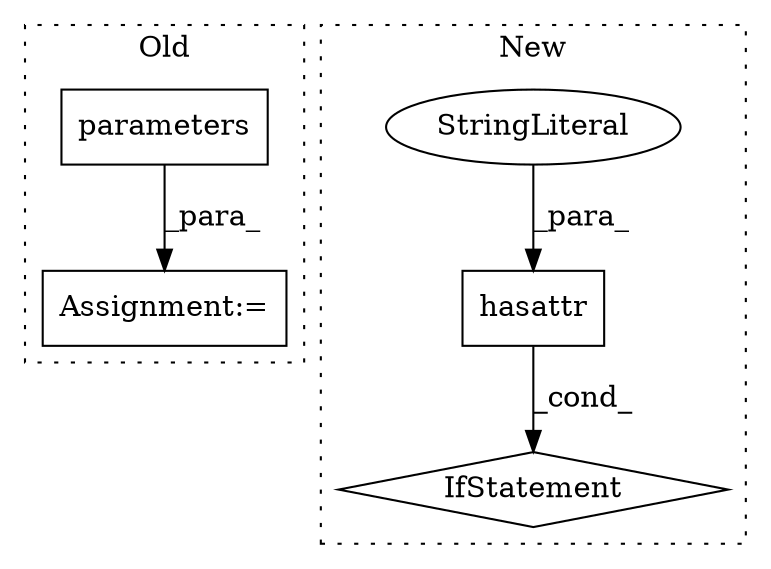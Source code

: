 digraph G {
subgraph cluster0 {
1 [label="parameters" a="32" s="3994" l="12" shape="box"];
5 [label="Assignment:=" a="7" s="3983" l="1" shape="box"];
label = "Old";
style="dotted";
}
subgraph cluster1 {
2 [label="hasattr" a="32" s="3985,4012" l="8,1" shape="box"];
3 [label="IfStatement" a="25" s="4013" l="3" shape="diamond"];
4 [label="StringLiteral" a="45" s="4004" l="8" shape="ellipse"];
label = "New";
style="dotted";
}
1 -> 5 [label="_para_"];
2 -> 3 [label="_cond_"];
4 -> 2 [label="_para_"];
}
